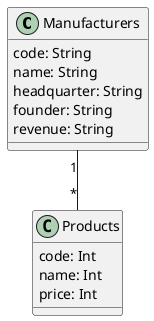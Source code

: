 @startuml "Manufactory1"


class Manufacturers{
  code: String
  name: String
  headquarter: String
  founder: String
  revenue: String
}

class Products{
  code: Int
  name: Int
  price: Int
}



Manufacturers "1" -- "*" Products


@enduml